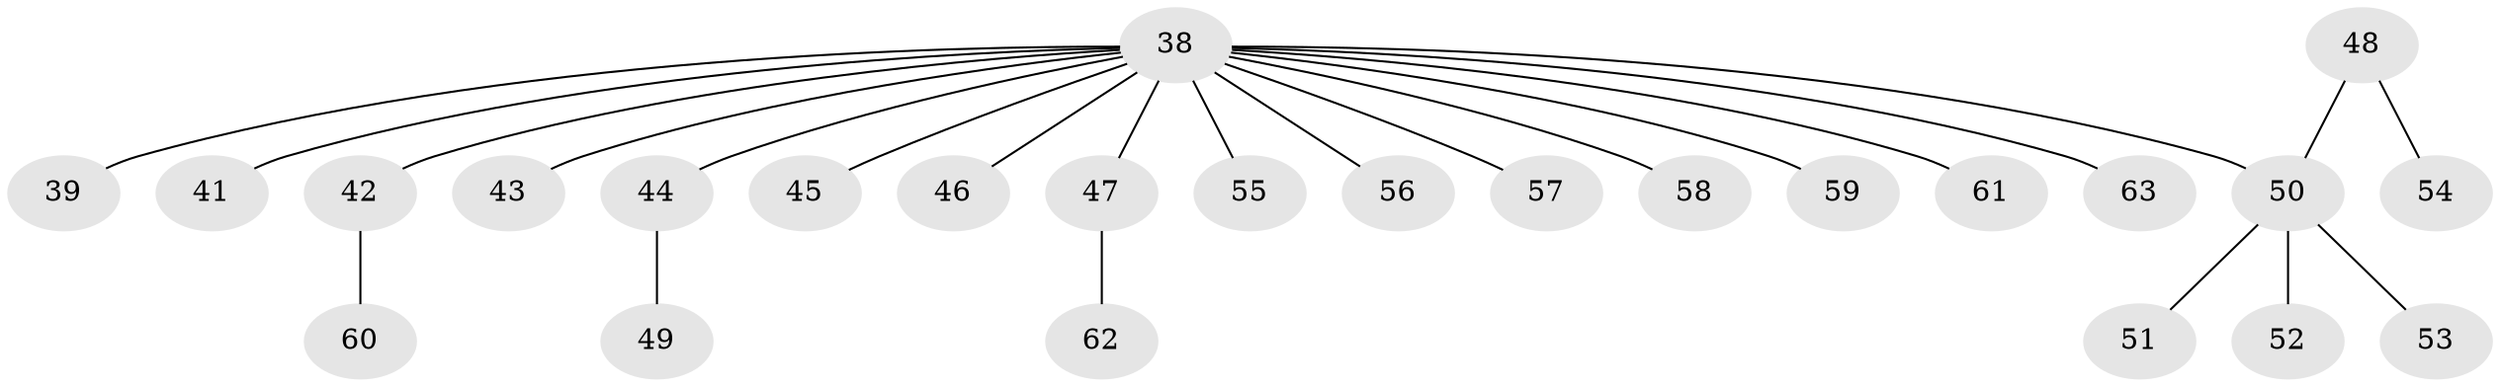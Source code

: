 // original degree distribution, {5: 0.1111111111111111, 1: 0.5555555555555556, 3: 0.12698412698412698, 4: 0.031746031746031744, 2: 0.1746031746031746}
// Generated by graph-tools (version 1.1) at 2025/56/03/04/25 21:56:50]
// undirected, 25 vertices, 24 edges
graph export_dot {
graph [start="1"]
  node [color=gray90,style=filled];
  38 [super="+18+22+36"];
  39;
  41 [super="+32"];
  42 [super="+33"];
  43;
  44;
  45;
  46;
  47;
  48 [super="+40"];
  49;
  50 [super="+16+26+34+35"];
  51;
  52;
  53;
  54;
  55;
  56;
  57;
  58;
  59;
  60;
  61;
  62;
  63;
  38 -- 56;
  38 -- 39;
  38 -- 41;
  38 -- 42;
  38 -- 43;
  38 -- 44;
  38 -- 45;
  38 -- 46;
  38 -- 47;
  38 -- 50;
  38 -- 55;
  38 -- 57;
  38 -- 58;
  38 -- 59;
  38 -- 61;
  38 -- 63;
  42 -- 60;
  44 -- 49;
  47 -- 62;
  48 -- 50;
  48 -- 54;
  50 -- 51;
  50 -- 53;
  50 -- 52;
}
